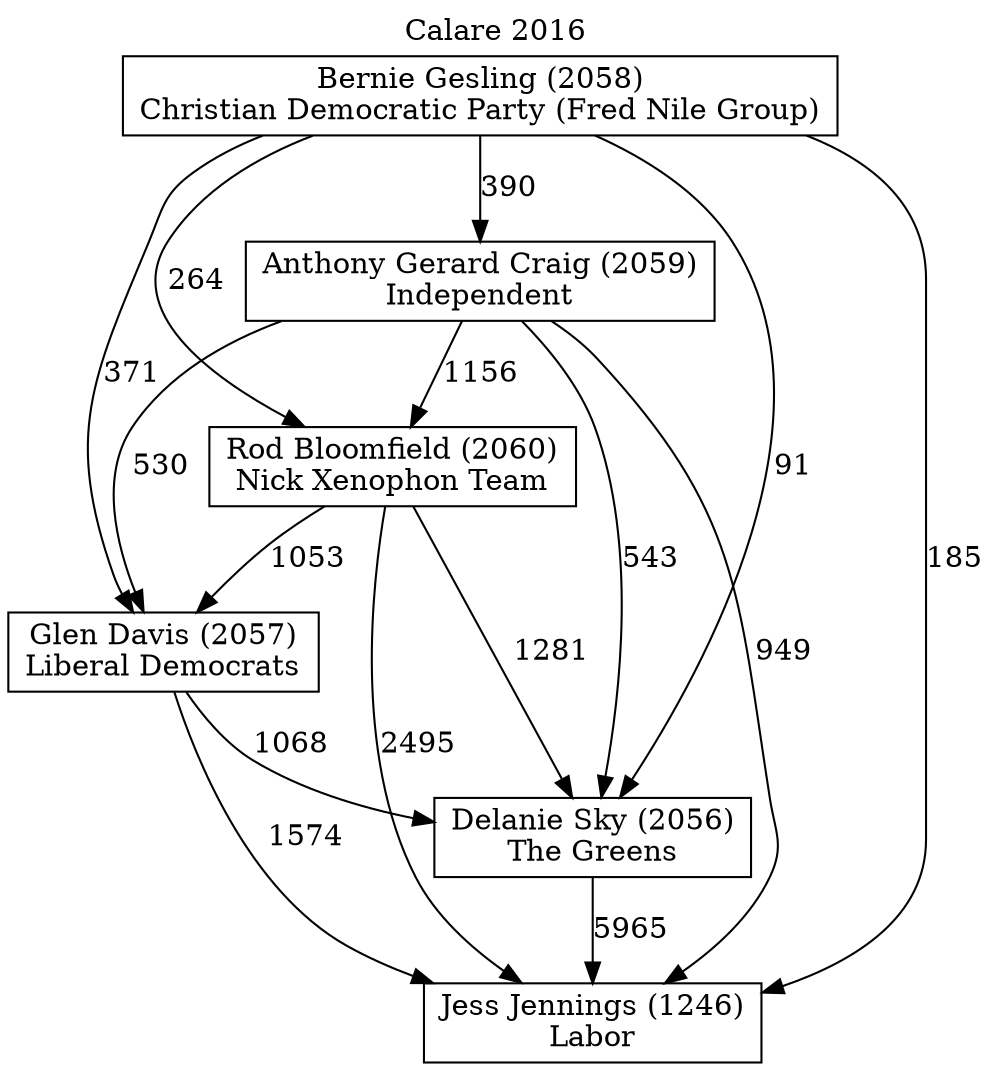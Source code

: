 // House preference flow
digraph "Jess Jennings (1246)_Calare_2016" {
	graph [label="Calare 2016" labelloc=t mclimit=10]
	node [shape=box]
	"Rod Bloomfield (2060)" [label="Rod Bloomfield (2060)
Nick Xenophon Team"]
	"Delanie Sky (2056)" [label="Delanie Sky (2056)
The Greens"]
	"Glen Davis (2057)" [label="Glen Davis (2057)
Liberal Democrats"]
	"Jess Jennings (1246)" [label="Jess Jennings (1246)
Labor"]
	"Anthony Gerard Craig (2059)" [label="Anthony Gerard Craig (2059)
Independent"]
	"Bernie Gesling (2058)" [label="Bernie Gesling (2058)
Christian Democratic Party (Fred Nile Group)"]
	"Rod Bloomfield (2060)" -> "Glen Davis (2057)" [label=1053]
	"Glen Davis (2057)" -> "Jess Jennings (1246)" [label=1574]
	"Bernie Gesling (2058)" -> "Delanie Sky (2056)" [label=91]
	"Rod Bloomfield (2060)" -> "Delanie Sky (2056)" [label=1281]
	"Anthony Gerard Craig (2059)" -> "Glen Davis (2057)" [label=530]
	"Glen Davis (2057)" -> "Delanie Sky (2056)" [label=1068]
	"Bernie Gesling (2058)" -> "Anthony Gerard Craig (2059)" [label=390]
	"Anthony Gerard Craig (2059)" -> "Delanie Sky (2056)" [label=543]
	"Rod Bloomfield (2060)" -> "Jess Jennings (1246)" [label=2495]
	"Bernie Gesling (2058)" -> "Glen Davis (2057)" [label=371]
	"Bernie Gesling (2058)" -> "Rod Bloomfield (2060)" [label=264]
	"Bernie Gesling (2058)" -> "Jess Jennings (1246)" [label=185]
	"Anthony Gerard Craig (2059)" -> "Rod Bloomfield (2060)" [label=1156]
	"Delanie Sky (2056)" -> "Jess Jennings (1246)" [label=5965]
	"Anthony Gerard Craig (2059)" -> "Jess Jennings (1246)" [label=949]
}
